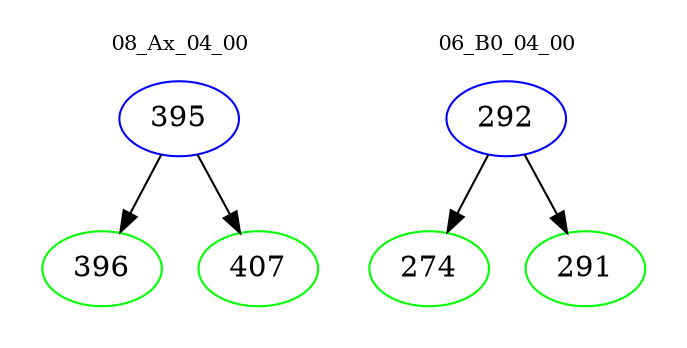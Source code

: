 digraph{
subgraph cluster_0 {
color = white
label = "08_Ax_04_00";
fontsize=10;
T0_395 [label="395", color="blue"]
T0_395 -> T0_396 [color="black"]
T0_396 [label="396", color="green"]
T0_395 -> T0_407 [color="black"]
T0_407 [label="407", color="green"]
}
subgraph cluster_1 {
color = white
label = "06_B0_04_00";
fontsize=10;
T1_292 [label="292", color="blue"]
T1_292 -> T1_274 [color="black"]
T1_274 [label="274", color="green"]
T1_292 -> T1_291 [color="black"]
T1_291 [label="291", color="green"]
}
}
